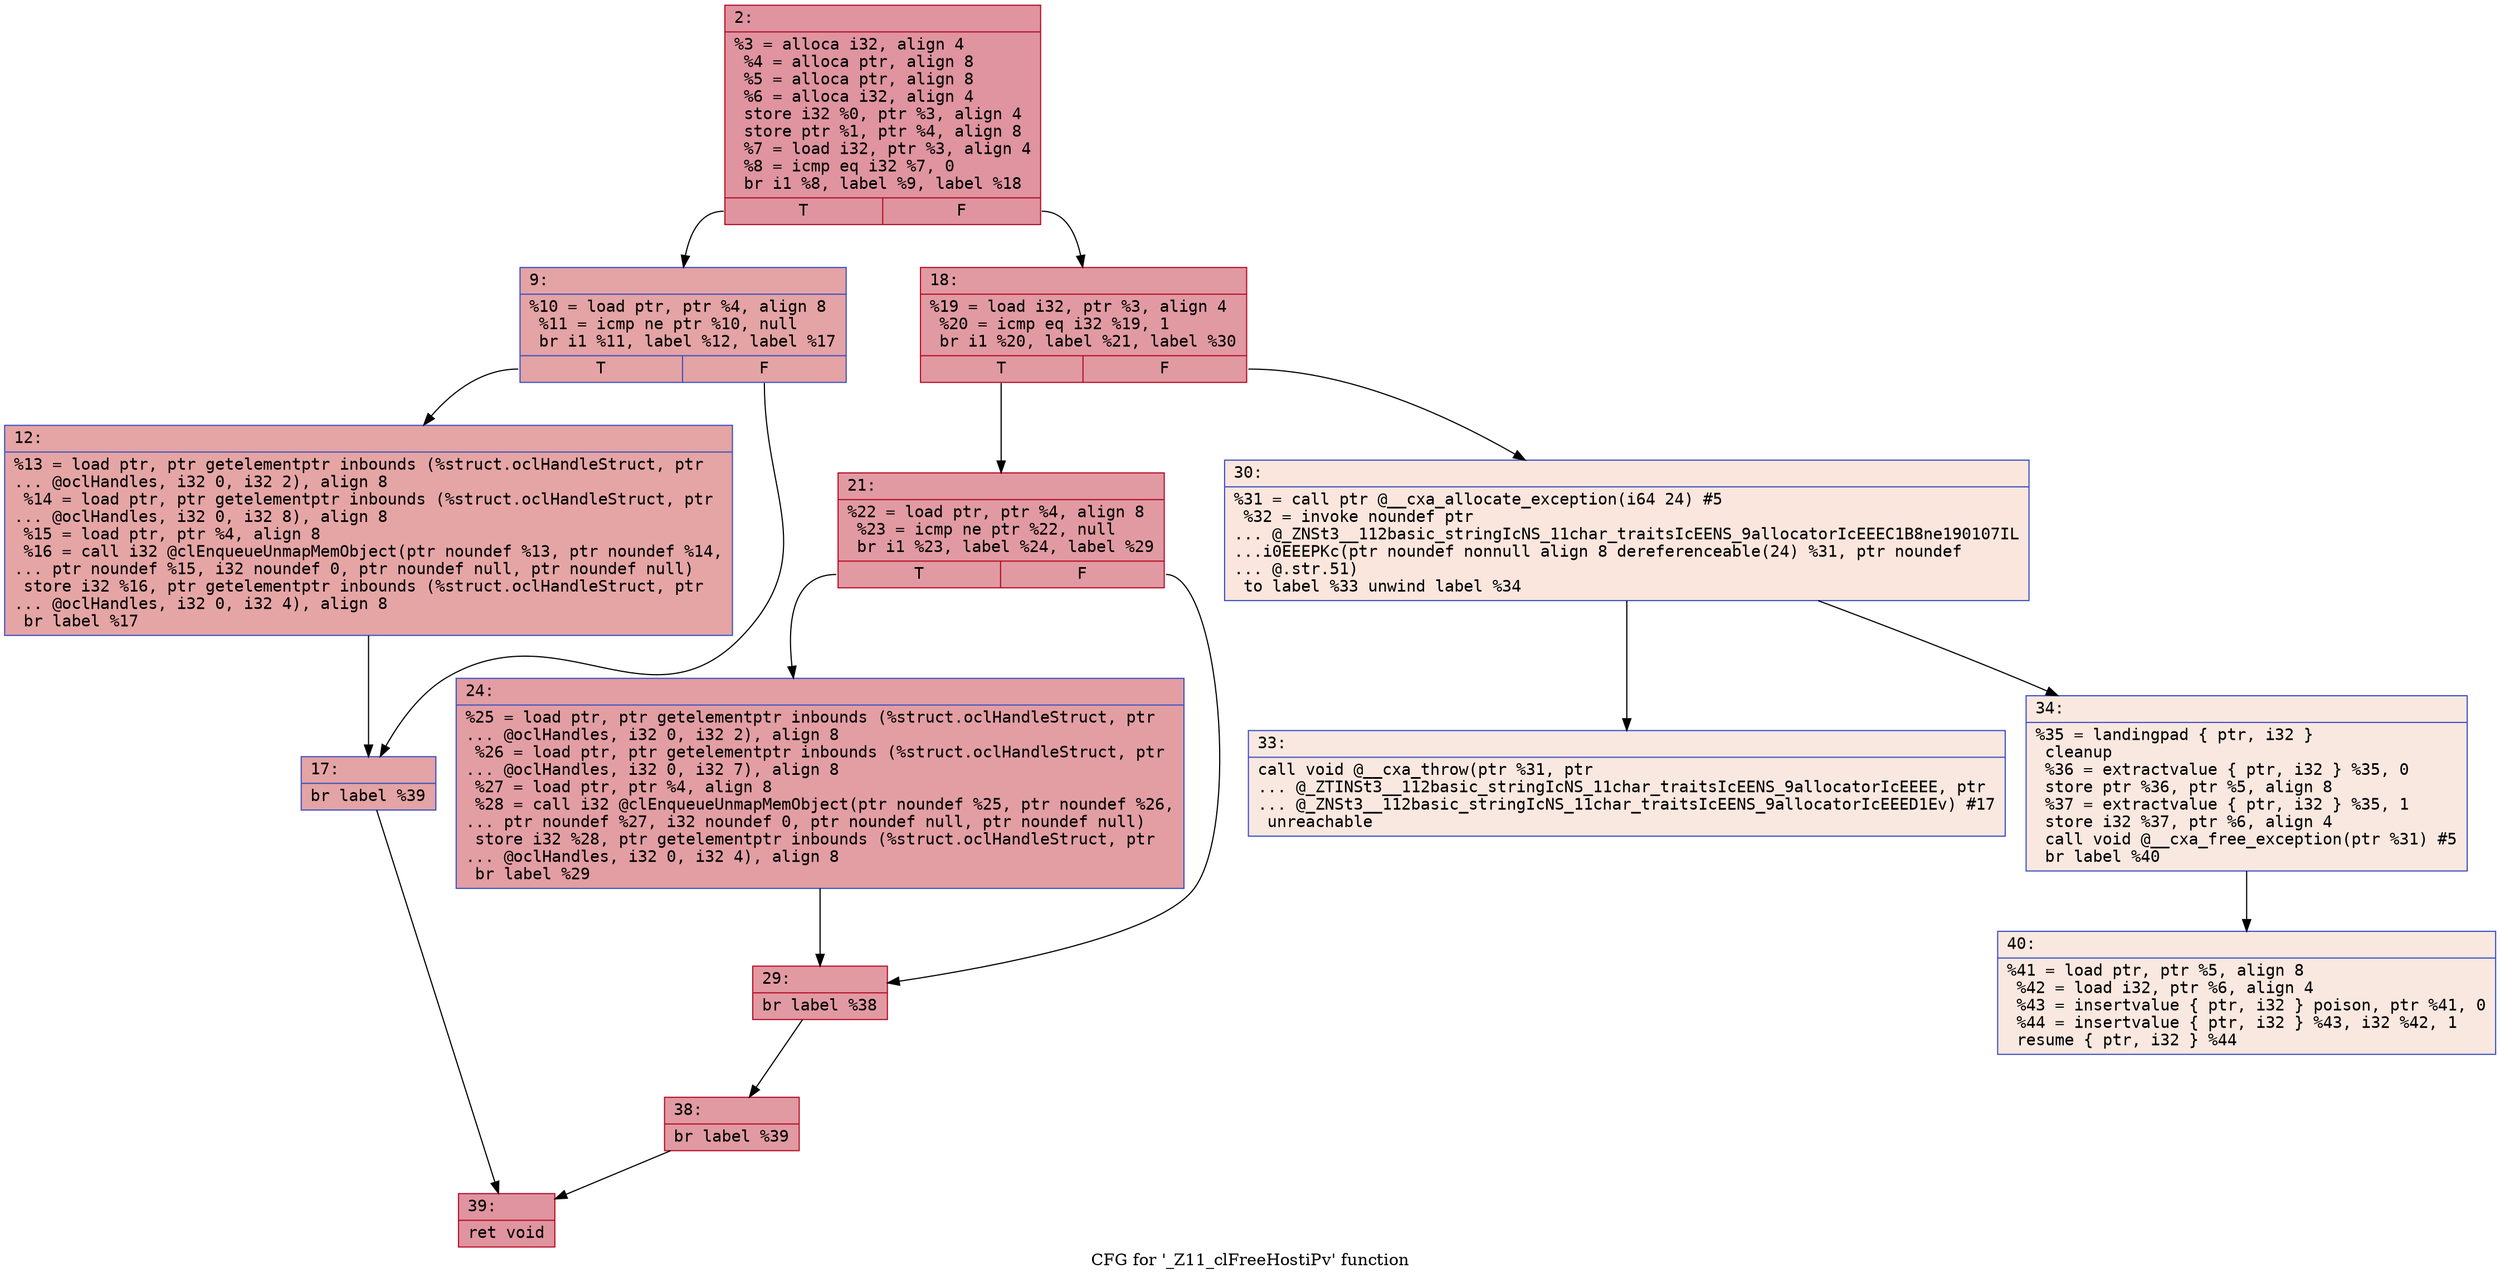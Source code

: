 digraph "CFG for '_Z11_clFreeHostiPv' function" {
	label="CFG for '_Z11_clFreeHostiPv' function";

	Node0x600000d09900 [shape=record,color="#b70d28ff", style=filled, fillcolor="#b70d2870" fontname="Courier",label="{2:\l|  %3 = alloca i32, align 4\l  %4 = alloca ptr, align 8\l  %5 = alloca ptr, align 8\l  %6 = alloca i32, align 4\l  store i32 %0, ptr %3, align 4\l  store ptr %1, ptr %4, align 8\l  %7 = load i32, ptr %3, align 4\l  %8 = icmp eq i32 %7, 0\l  br i1 %8, label %9, label %18\l|{<s0>T|<s1>F}}"];
	Node0x600000d09900:s0 -> Node0x600000d09950[tooltip="2 -> 9\nProbability 37.50%" ];
	Node0x600000d09900:s1 -> Node0x600000d09a40[tooltip="2 -> 18\nProbability 62.50%" ];
	Node0x600000d09950 [shape=record,color="#3d50c3ff", style=filled, fillcolor="#c32e3170" fontname="Courier",label="{9:\l|  %10 = load ptr, ptr %4, align 8\l  %11 = icmp ne ptr %10, null\l  br i1 %11, label %12, label %17\l|{<s0>T|<s1>F}}"];
	Node0x600000d09950:s0 -> Node0x600000d099a0[tooltip="9 -> 12\nProbability 62.50%" ];
	Node0x600000d09950:s1 -> Node0x600000d099f0[tooltip="9 -> 17\nProbability 37.50%" ];
	Node0x600000d099a0 [shape=record,color="#3d50c3ff", style=filled, fillcolor="#c5333470" fontname="Courier",label="{12:\l|  %13 = load ptr, ptr getelementptr inbounds (%struct.oclHandleStruct, ptr\l... @oclHandles, i32 0, i32 2), align 8\l  %14 = load ptr, ptr getelementptr inbounds (%struct.oclHandleStruct, ptr\l... @oclHandles, i32 0, i32 8), align 8\l  %15 = load ptr, ptr %4, align 8\l  %16 = call i32 @clEnqueueUnmapMemObject(ptr noundef %13, ptr noundef %14,\l... ptr noundef %15, i32 noundef 0, ptr noundef null, ptr noundef null)\l  store i32 %16, ptr getelementptr inbounds (%struct.oclHandleStruct, ptr\l... @oclHandles, i32 0, i32 4), align 8\l  br label %17\l}"];
	Node0x600000d099a0 -> Node0x600000d099f0[tooltip="12 -> 17\nProbability 100.00%" ];
	Node0x600000d099f0 [shape=record,color="#3d50c3ff", style=filled, fillcolor="#c32e3170" fontname="Courier",label="{17:\l|  br label %39\l}"];
	Node0x600000d099f0 -> Node0x600000d09cc0[tooltip="17 -> 39\nProbability 100.00%" ];
	Node0x600000d09a40 [shape=record,color="#b70d28ff", style=filled, fillcolor="#bb1b2c70" fontname="Courier",label="{18:\l|  %19 = load i32, ptr %3, align 4\l  %20 = icmp eq i32 %19, 1\l  br i1 %20, label %21, label %30\l|{<s0>T|<s1>F}}"];
	Node0x600000d09a40:s0 -> Node0x600000d09a90[tooltip="18 -> 21\nProbability 100.00%" ];
	Node0x600000d09a40:s1 -> Node0x600000d09b80[tooltip="18 -> 30\nProbability 0.00%" ];
	Node0x600000d09a90 [shape=record,color="#b70d28ff", style=filled, fillcolor="#bb1b2c70" fontname="Courier",label="{21:\l|  %22 = load ptr, ptr %4, align 8\l  %23 = icmp ne ptr %22, null\l  br i1 %23, label %24, label %29\l|{<s0>T|<s1>F}}"];
	Node0x600000d09a90:s0 -> Node0x600000d09ae0[tooltip="21 -> 24\nProbability 62.50%" ];
	Node0x600000d09a90:s1 -> Node0x600000d09b30[tooltip="21 -> 29\nProbability 37.50%" ];
	Node0x600000d09ae0 [shape=record,color="#3d50c3ff", style=filled, fillcolor="#be242e70" fontname="Courier",label="{24:\l|  %25 = load ptr, ptr getelementptr inbounds (%struct.oclHandleStruct, ptr\l... @oclHandles, i32 0, i32 2), align 8\l  %26 = load ptr, ptr getelementptr inbounds (%struct.oclHandleStruct, ptr\l... @oclHandles, i32 0, i32 7), align 8\l  %27 = load ptr, ptr %4, align 8\l  %28 = call i32 @clEnqueueUnmapMemObject(ptr noundef %25, ptr noundef %26,\l... ptr noundef %27, i32 noundef 0, ptr noundef null, ptr noundef null)\l  store i32 %28, ptr getelementptr inbounds (%struct.oclHandleStruct, ptr\l... @oclHandles, i32 0, i32 4), align 8\l  br label %29\l}"];
	Node0x600000d09ae0 -> Node0x600000d09b30[tooltip="24 -> 29\nProbability 100.00%" ];
	Node0x600000d09b30 [shape=record,color="#b70d28ff", style=filled, fillcolor="#bb1b2c70" fontname="Courier",label="{29:\l|  br label %38\l}"];
	Node0x600000d09b30 -> Node0x600000d09c70[tooltip="29 -> 38\nProbability 100.00%" ];
	Node0x600000d09b80 [shape=record,color="#3d50c3ff", style=filled, fillcolor="#f3c7b170" fontname="Courier",label="{30:\l|  %31 = call ptr @__cxa_allocate_exception(i64 24) #5\l  %32 = invoke noundef ptr\l... @_ZNSt3__112basic_stringIcNS_11char_traitsIcEENS_9allocatorIcEEEC1B8ne190107IL\l...i0EEEPKc(ptr noundef nonnull align 8 dereferenceable(24) %31, ptr noundef\l... @.str.51)\l          to label %33 unwind label %34\l}"];
	Node0x600000d09b80 -> Node0x600000d09bd0[tooltip="30 -> 33\nProbability 50.00%" ];
	Node0x600000d09b80 -> Node0x600000d09c20[tooltip="30 -> 34\nProbability 50.00%" ];
	Node0x600000d09bd0 [shape=record,color="#3d50c3ff", style=filled, fillcolor="#f1ccb870" fontname="Courier",label="{33:\l|  call void @__cxa_throw(ptr %31, ptr\l... @_ZTINSt3__112basic_stringIcNS_11char_traitsIcEENS_9allocatorIcEEEE, ptr\l... @_ZNSt3__112basic_stringIcNS_11char_traitsIcEENS_9allocatorIcEEED1Ev) #17\l  unreachable\l}"];
	Node0x600000d09c20 [shape=record,color="#3d50c3ff", style=filled, fillcolor="#f1ccb870" fontname="Courier",label="{34:\l|  %35 = landingpad \{ ptr, i32 \}\l          cleanup\l  %36 = extractvalue \{ ptr, i32 \} %35, 0\l  store ptr %36, ptr %5, align 8\l  %37 = extractvalue \{ ptr, i32 \} %35, 1\l  store i32 %37, ptr %6, align 4\l  call void @__cxa_free_exception(ptr %31) #5\l  br label %40\l}"];
	Node0x600000d09c20 -> Node0x600000d09d10[tooltip="34 -> 40\nProbability 100.00%" ];
	Node0x600000d09c70 [shape=record,color="#b70d28ff", style=filled, fillcolor="#bb1b2c70" fontname="Courier",label="{38:\l|  br label %39\l}"];
	Node0x600000d09c70 -> Node0x600000d09cc0[tooltip="38 -> 39\nProbability 100.00%" ];
	Node0x600000d09cc0 [shape=record,color="#b70d28ff", style=filled, fillcolor="#b70d2870" fontname="Courier",label="{39:\l|  ret void\l}"];
	Node0x600000d09d10 [shape=record,color="#3d50c3ff", style=filled, fillcolor="#f1ccb870" fontname="Courier",label="{40:\l|  %41 = load ptr, ptr %5, align 8\l  %42 = load i32, ptr %6, align 4\l  %43 = insertvalue \{ ptr, i32 \} poison, ptr %41, 0\l  %44 = insertvalue \{ ptr, i32 \} %43, i32 %42, 1\l  resume \{ ptr, i32 \} %44\l}"];
}
